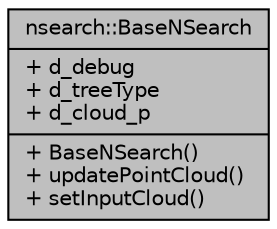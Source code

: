 digraph "nsearch::BaseNSearch"
{
  edge [fontname="Helvetica",fontsize="10",labelfontname="Helvetica",labelfontsize="10"];
  node [fontname="Helvetica",fontsize="10",shape=record];
  Node3 [label="{nsearch::BaseNSearch\n|+ d_debug\l+ d_treeType\l+ d_cloud_p\l|+ BaseNSearch()\l+ updatePointCloud()\l+ setInputCloud()\l}",height=0.2,width=0.4,color="black", fillcolor="grey75", style="filled", fontcolor="black"];
}
